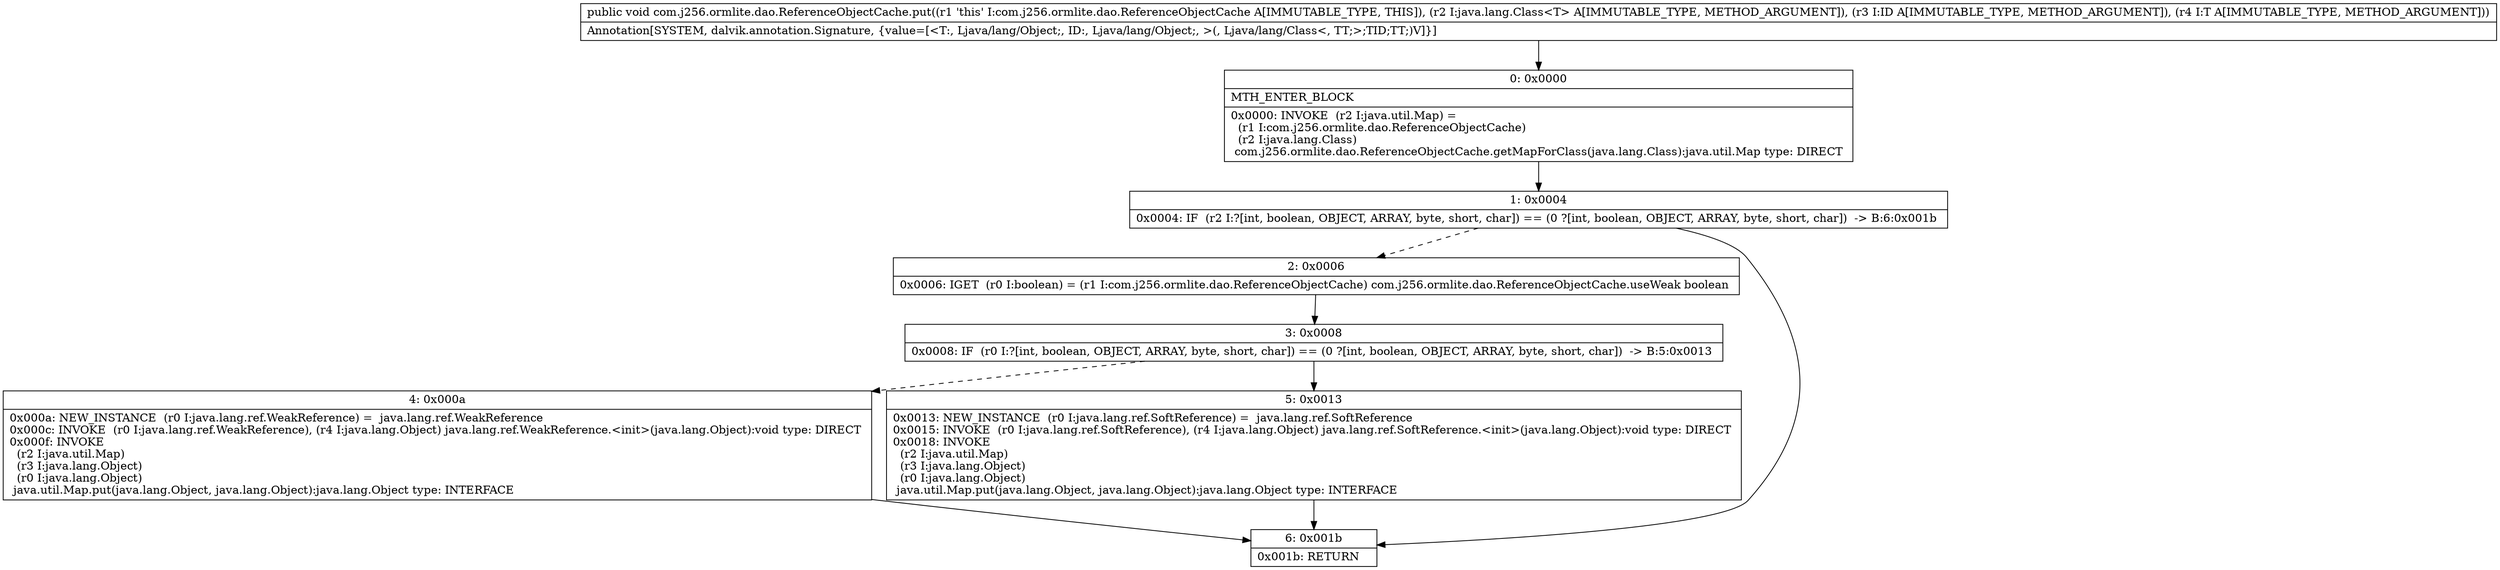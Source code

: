 digraph "CFG forcom.j256.ormlite.dao.ReferenceObjectCache.put(Ljava\/lang\/Class;Ljava\/lang\/Object;Ljava\/lang\/Object;)V" {
Node_0 [shape=record,label="{0\:\ 0x0000|MTH_ENTER_BLOCK\l|0x0000: INVOKE  (r2 I:java.util.Map) = \l  (r1 I:com.j256.ormlite.dao.ReferenceObjectCache)\l  (r2 I:java.lang.Class)\l com.j256.ormlite.dao.ReferenceObjectCache.getMapForClass(java.lang.Class):java.util.Map type: DIRECT \l}"];
Node_1 [shape=record,label="{1\:\ 0x0004|0x0004: IF  (r2 I:?[int, boolean, OBJECT, ARRAY, byte, short, char]) == (0 ?[int, boolean, OBJECT, ARRAY, byte, short, char])  \-\> B:6:0x001b \l}"];
Node_2 [shape=record,label="{2\:\ 0x0006|0x0006: IGET  (r0 I:boolean) = (r1 I:com.j256.ormlite.dao.ReferenceObjectCache) com.j256.ormlite.dao.ReferenceObjectCache.useWeak boolean \l}"];
Node_3 [shape=record,label="{3\:\ 0x0008|0x0008: IF  (r0 I:?[int, boolean, OBJECT, ARRAY, byte, short, char]) == (0 ?[int, boolean, OBJECT, ARRAY, byte, short, char])  \-\> B:5:0x0013 \l}"];
Node_4 [shape=record,label="{4\:\ 0x000a|0x000a: NEW_INSTANCE  (r0 I:java.lang.ref.WeakReference) =  java.lang.ref.WeakReference \l0x000c: INVOKE  (r0 I:java.lang.ref.WeakReference), (r4 I:java.lang.Object) java.lang.ref.WeakReference.\<init\>(java.lang.Object):void type: DIRECT \l0x000f: INVOKE  \l  (r2 I:java.util.Map)\l  (r3 I:java.lang.Object)\l  (r0 I:java.lang.Object)\l java.util.Map.put(java.lang.Object, java.lang.Object):java.lang.Object type: INTERFACE \l}"];
Node_5 [shape=record,label="{5\:\ 0x0013|0x0013: NEW_INSTANCE  (r0 I:java.lang.ref.SoftReference) =  java.lang.ref.SoftReference \l0x0015: INVOKE  (r0 I:java.lang.ref.SoftReference), (r4 I:java.lang.Object) java.lang.ref.SoftReference.\<init\>(java.lang.Object):void type: DIRECT \l0x0018: INVOKE  \l  (r2 I:java.util.Map)\l  (r3 I:java.lang.Object)\l  (r0 I:java.lang.Object)\l java.util.Map.put(java.lang.Object, java.lang.Object):java.lang.Object type: INTERFACE \l}"];
Node_6 [shape=record,label="{6\:\ 0x001b|0x001b: RETURN   \l}"];
MethodNode[shape=record,label="{public void com.j256.ormlite.dao.ReferenceObjectCache.put((r1 'this' I:com.j256.ormlite.dao.ReferenceObjectCache A[IMMUTABLE_TYPE, THIS]), (r2 I:java.lang.Class\<T\> A[IMMUTABLE_TYPE, METHOD_ARGUMENT]), (r3 I:ID A[IMMUTABLE_TYPE, METHOD_ARGUMENT]), (r4 I:T A[IMMUTABLE_TYPE, METHOD_ARGUMENT]))  | Annotation[SYSTEM, dalvik.annotation.Signature, \{value=[\<T:, Ljava\/lang\/Object;, ID:, Ljava\/lang\/Object;, \>(, Ljava\/lang\/Class\<, TT;\>;TID;TT;)V]\}]\l}"];
MethodNode -> Node_0;
Node_0 -> Node_1;
Node_1 -> Node_2[style=dashed];
Node_1 -> Node_6;
Node_2 -> Node_3;
Node_3 -> Node_4[style=dashed];
Node_3 -> Node_5;
Node_4 -> Node_6;
Node_5 -> Node_6;
}


